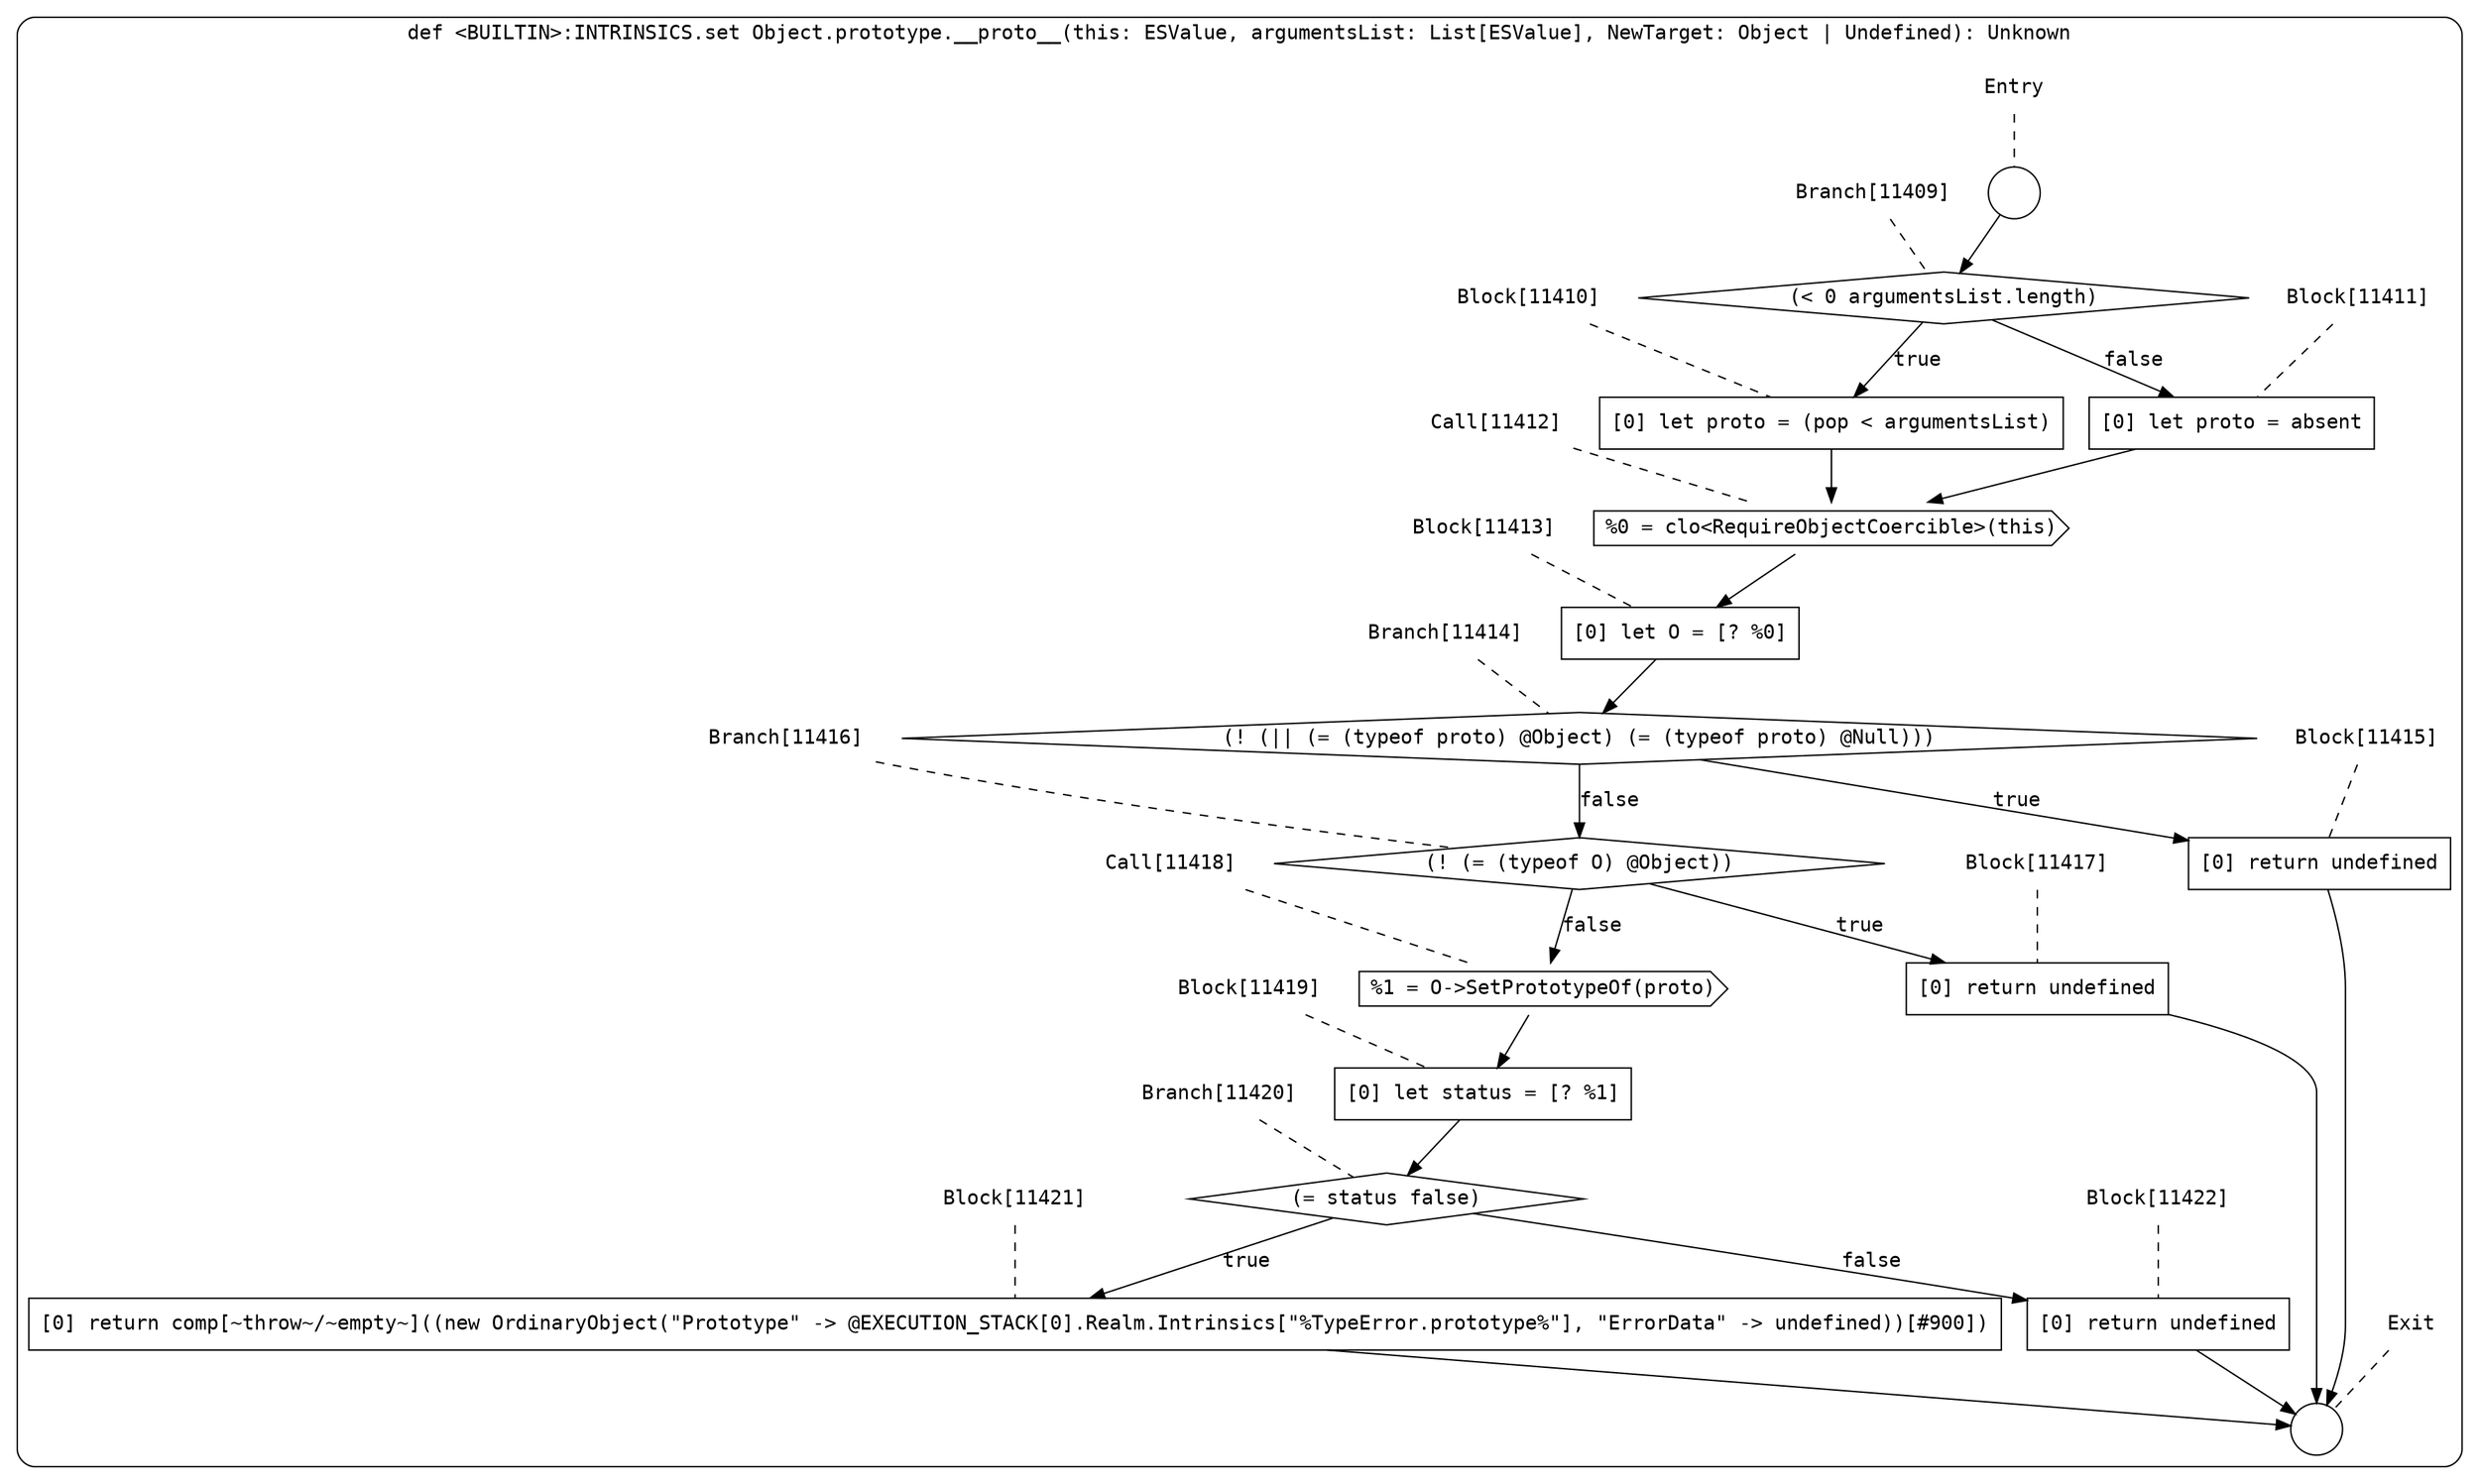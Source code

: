 digraph {
  graph [fontname = "Consolas"]
  node [fontname = "Consolas"]
  edge [fontname = "Consolas"]
  subgraph cluster2028 {
    label = "def <BUILTIN>:INTRINSICS.set Object.prototype.__proto__(this: ESValue, argumentsList: List[ESValue], NewTarget: Object | Undefined): Unknown"
    style = rounded
    cluster2028_entry_name [shape=none, label=<<font color="black">Entry</font>>]
    cluster2028_entry_name -> cluster2028_entry [arrowhead=none, color="black", style=dashed]
    cluster2028_entry [shape=circle label=" " color="black" fillcolor="white" style=filled]
    cluster2028_entry -> node11409 [color="black"]
    cluster2028_exit_name [shape=none, label=<<font color="black">Exit</font>>]
    cluster2028_exit_name -> cluster2028_exit [arrowhead=none, color="black", style=dashed]
    cluster2028_exit [shape=circle label=" " color="black" fillcolor="white" style=filled]
    node11409_name [shape=none, label=<<font color="black">Branch[11409]</font>>]
    node11409_name -> node11409 [arrowhead=none, color="black", style=dashed]
    node11409 [shape=diamond, label=<<font color="black">(&lt; 0 argumentsList.length)</font>> color="black" fillcolor="white", style=filled]
    node11409 -> node11410 [label=<<font color="black">true</font>> color="black"]
    node11409 -> node11411 [label=<<font color="black">false</font>> color="black"]
    node11410_name [shape=none, label=<<font color="black">Block[11410]</font>>]
    node11410_name -> node11410 [arrowhead=none, color="black", style=dashed]
    node11410 [shape=box, label=<<font color="black">[0] let proto = (pop &lt; argumentsList)<BR ALIGN="LEFT"/></font>> color="black" fillcolor="white", style=filled]
    node11410 -> node11412 [color="black"]
    node11411_name [shape=none, label=<<font color="black">Block[11411]</font>>]
    node11411_name -> node11411 [arrowhead=none, color="black", style=dashed]
    node11411 [shape=box, label=<<font color="black">[0] let proto = absent<BR ALIGN="LEFT"/></font>> color="black" fillcolor="white", style=filled]
    node11411 -> node11412 [color="black"]
    node11412_name [shape=none, label=<<font color="black">Call[11412]</font>>]
    node11412_name -> node11412 [arrowhead=none, color="black", style=dashed]
    node11412 [shape=cds, label=<<font color="black">%0 = clo&lt;RequireObjectCoercible&gt;(this)</font>> color="black" fillcolor="white", style=filled]
    node11412 -> node11413 [color="black"]
    node11413_name [shape=none, label=<<font color="black">Block[11413]</font>>]
    node11413_name -> node11413 [arrowhead=none, color="black", style=dashed]
    node11413 [shape=box, label=<<font color="black">[0] let O = [? %0]<BR ALIGN="LEFT"/></font>> color="black" fillcolor="white", style=filled]
    node11413 -> node11414 [color="black"]
    node11414_name [shape=none, label=<<font color="black">Branch[11414]</font>>]
    node11414_name -> node11414 [arrowhead=none, color="black", style=dashed]
    node11414 [shape=diamond, label=<<font color="black">(! (|| (= (typeof proto) @Object) (= (typeof proto) @Null)))</font>> color="black" fillcolor="white", style=filled]
    node11414 -> node11415 [label=<<font color="black">true</font>> color="black"]
    node11414 -> node11416 [label=<<font color="black">false</font>> color="black"]
    node11415_name [shape=none, label=<<font color="black">Block[11415]</font>>]
    node11415_name -> node11415 [arrowhead=none, color="black", style=dashed]
    node11415 [shape=box, label=<<font color="black">[0] return undefined<BR ALIGN="LEFT"/></font>> color="black" fillcolor="white", style=filled]
    node11415 -> cluster2028_exit [color="black"]
    node11416_name [shape=none, label=<<font color="black">Branch[11416]</font>>]
    node11416_name -> node11416 [arrowhead=none, color="black", style=dashed]
    node11416 [shape=diamond, label=<<font color="black">(! (= (typeof O) @Object))</font>> color="black" fillcolor="white", style=filled]
    node11416 -> node11417 [label=<<font color="black">true</font>> color="black"]
    node11416 -> node11418 [label=<<font color="black">false</font>> color="black"]
    node11417_name [shape=none, label=<<font color="black">Block[11417]</font>>]
    node11417_name -> node11417 [arrowhead=none, color="black", style=dashed]
    node11417 [shape=box, label=<<font color="black">[0] return undefined<BR ALIGN="LEFT"/></font>> color="black" fillcolor="white", style=filled]
    node11417 -> cluster2028_exit [color="black"]
    node11418_name [shape=none, label=<<font color="black">Call[11418]</font>>]
    node11418_name -> node11418 [arrowhead=none, color="black", style=dashed]
    node11418 [shape=cds, label=<<font color="black">%1 = O-&gt;SetPrototypeOf(proto)</font>> color="black" fillcolor="white", style=filled]
    node11418 -> node11419 [color="black"]
    node11419_name [shape=none, label=<<font color="black">Block[11419]</font>>]
    node11419_name -> node11419 [arrowhead=none, color="black", style=dashed]
    node11419 [shape=box, label=<<font color="black">[0] let status = [? %1]<BR ALIGN="LEFT"/></font>> color="black" fillcolor="white", style=filled]
    node11419 -> node11420 [color="black"]
    node11420_name [shape=none, label=<<font color="black">Branch[11420]</font>>]
    node11420_name -> node11420 [arrowhead=none, color="black", style=dashed]
    node11420 [shape=diamond, label=<<font color="black">(= status false)</font>> color="black" fillcolor="white", style=filled]
    node11420 -> node11421 [label=<<font color="black">true</font>> color="black"]
    node11420 -> node11422 [label=<<font color="black">false</font>> color="black"]
    node11421_name [shape=none, label=<<font color="black">Block[11421]</font>>]
    node11421_name -> node11421 [arrowhead=none, color="black", style=dashed]
    node11421 [shape=box, label=<<font color="black">[0] return comp[~throw~/~empty~]((new OrdinaryObject(&quot;Prototype&quot; -&gt; @EXECUTION_STACK[0].Realm.Intrinsics[&quot;%TypeError.prototype%&quot;], &quot;ErrorData&quot; -&gt; undefined))[#900])<BR ALIGN="LEFT"/></font>> color="black" fillcolor="white", style=filled]
    node11421 -> cluster2028_exit [color="black"]
    node11422_name [shape=none, label=<<font color="black">Block[11422]</font>>]
    node11422_name -> node11422 [arrowhead=none, color="black", style=dashed]
    node11422 [shape=box, label=<<font color="black">[0] return undefined<BR ALIGN="LEFT"/></font>> color="black" fillcolor="white", style=filled]
    node11422 -> cluster2028_exit [color="black"]
  }
}